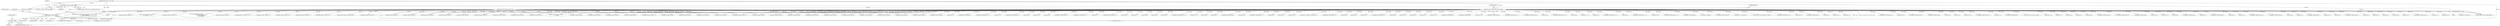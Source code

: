 digraph "0_tcpdump_289c672020280529fd382f3502efab7100d638ec@pointer" {
"1000958" [label="(Call,obj_tptr + 38)"];
"1000941" [label="(Call,ip6addr_string(ndo, obj_tptr))"];
"1000145" [label="(MethodParameterIn,netdissect_options *ndo)"];
"1000314" [label="(Call,obj_tptr=tptr+sizeof(struct rsvp_object_header))"];
"1000184" [label="(Call,(const struct rsvp_object_header *)tptr)"];
"1000148" [label="(MethodParameterIn,const u_char *tptr)"];
"1001284" [label="(Call,EXTRACT_16BITS(obj_tptr+2))"];
"1000182" [label="(Call,rsvp_obj_header = (const struct rsvp_object_header *)tptr)"];
"1002568" [label="(Call,obj_tptr+=16)"];
"1002750" [label="(Call,obj_tptr+17)"];
"1001853" [label="(Call,EXTRACT_32BITS(obj_tptr+8))"];
"1001192" [label="(Call,obj_tptr+4)"];
"1000943" [label="(Identifier,obj_tptr)"];
"1002951" [label="(Call,obj_tptr + 1)"];
"1002755" [label="(Call,EXTRACT_16BITS(obj_tptr+18))"];
"1000315" [label="(Identifier,obj_tptr)"];
"1001847" [label="(Call,EXTRACT_32BITS(obj_tptr+4))"];
"1001848" [label="(Call,obj_tptr+4)"];
"1000314" [label="(Call,obj_tptr=tptr+sizeof(struct rsvp_object_header))"];
"1000186" [label="(Identifier,tptr)"];
"1000681" [label="(Call,ipaddr_string(ndo, obj_tptr))"];
"1002660" [label="(Call,obj_tptr+5)"];
"1003183" [label="(Call,EXTRACT_16BITS(obj_tptr))"];
"1001073" [label="(Call,obj_tptr+=4)"];
"1001025" [label="(Call,ipaddr_string(ndo, obj_tptr+8))"];
"1001658" [label="(Call,obj_tptr+3)"];
"1002895" [label="(Call,print_unknown_data(ndo, obj_tptr + 2, \"\n\t\t\", *(obj_tptr + 1) - 2))"];
"1001208" [label="(Call,EXTRACT_16BITS(obj_tptr+4))"];
"1001453" [label="(Call,obj_tptr+2)"];
"1001666" [label="(Call,obj_tptr+3)"];
"1001480" [label="(Call,obj_tptr+1)"];
"1002756" [label="(Call,obj_tptr+18)"];
"1001129" [label="(Call,obj_tptr + 6)"];
"1000410" [label="(Call,ip6addr_string(ndo, obj_tptr))"];
"1002323" [label="(Call,ipaddr_string(ndo, obj_tptr))"];
"1000952" [label="(Call,ip6addr_string(ndo, obj_tptr+20))"];
"1003324" [label="(Call,ip6addr_string(ndo, obj_tptr))"];
"1000843" [label="(Call,EXTRACT_24BITS(obj_tptr+1))"];
"1001323" [label="(Call,obj_tptr + 1)"];
"1002957" [label="(Call,obj_tptr+=4)"];
"1000946" [label="(Call,obj_tptr+18)"];
"1000463" [label="(Call,ip6addr_string(ndo, obj_tptr))"];
"1000571" [label="(Call,ipaddr_string(ndo, obj_tptr))"];
"1000958" [label="(Call,obj_tptr + 38)"];
"1000176" [label="(Block,)"];
"1001483" [label="(Call,obj_tptr+=*(obj_tptr+1))"];
"1001405" [label="(Call,ipaddr_string(ndo, obj_tptr+2))"];
"1000145" [label="(MethodParameterIn,netdissect_options *ndo)"];
"1000709" [label="(Call,ip6addr_string(ndo, obj_tptr))"];
"1002280" [label="(Call,ip6addr_string(ndo, obj_tptr))"];
"1001289" [label="(Call,obj_tptr + 2)"];
"1003154" [label="(Call,EXTRACT_32BITS(obj_tptr))"];
"1001095" [label="(Call,EXTRACT_16BITS(obj_tptr + 2))"];
"1002595" [label="(Call,ipaddr_string(ndo, obj_tptr))"];
"1001801" [label="(Call,obj_tptr + 4)"];
"1002160" [label="(Call,ipaddr_string(ndo, obj_tptr))"];
"1001014" [label="(Call,ipaddr_string(ndo, obj_tptr))"];
"1002665" [label="(Call,EXTRACT_16BITS(obj_tptr+6))"];
"1001448" [label="(Call,obj_tptr+2)"];
"1001295" [label="(Call,obj_tptr+=4)"];
"1001854" [label="(Call,obj_tptr+8)"];
"1002353" [label="(Call,ipaddr_string(ndo, obj_tptr))"];
"1000321" [label="(Identifier,obj_tlen)"];
"1000942" [label="(Identifier,ndo)"];
"1001142" [label="(Call,EXTRACT_16BITS(obj_tptr+8))"];
"1001879" [label="(Call,EXTRACT_32BITS(obj_tptr + 4))"];
"1001179" [label="(Call,obj_tptr + 2)"];
"1001221" [label="(Call,EXTRACT_16BITS(obj_tptr + 4))"];
"1000947" [label="(Identifier,obj_tptr)"];
"1000911" [label="(Call,ip6addr_string(ndo, obj_tptr))"];
"1001841" [label="(Call,obj_tptr+4)"];
"1000940" [label="(Block,)"];
"1003299" [label="(Call,ipaddr_string(ndo, obj_tptr))"];
"1001096" [label="(Call,obj_tptr + 2)"];
"1002677" [label="(Call,ipaddr_string(ndo, obj_tptr))"];
"1001377" [label="(Call,obj_tptr+6)"];
"1001470" [label="(Call,obj_tptr+3)"];
"1001407" [label="(Call,obj_tptr+2)"];
"1000542" [label="(Call,ipaddr_string(ndo, obj_tptr + 8))"];
"1003368" [label="(Call,tptr + sizeof(struct rsvp_object_header))"];
"1000964" [label="(Call,obj_tptr+=40)"];
"1002950" [label="(Call,EXTRACT_24BITS(obj_tptr + 1))"];
"1001858" [label="(Call,obj_tptr + 12)"];
"1001587" [label="(Call,obj_tptr+3)"];
"1001277" [label="(Call,obj_tptr+1)"];
"1002009" [label="(Call,EXTRACT_32BITS(obj_tptr))"];
"1000852" [label="(Call,obj_tptr+=4)"];
"1000959" [label="(Identifier,obj_tptr)"];
"1001066" [label="(Call,EXTRACT_16BITS(obj_tptr + 2))"];
"1001462" [label="(Call,obj_tptr+3)"];
"1002053" [label="(Call,obj_tptr + 2)"];
"1002734" [label="(Call,obj_tptr+=8)"];
"1000644" [label="(Call,ip6addr_string(ndo, obj_tptr))"];
"1002484" [label="(Call,obj_tptr+=sizeof(struct rsvp_obj_frr_t))"];
"1003377" [label="(Call,tptr+=rsvp_obj_len)"];
"1000941" [label="(Call,ip6addr_string(ndo, obj_tptr))"];
"1001473" [label="(Call,EXTRACT_32BITS(obj_tptr + 4))"];
"1002828" [label="(Call,obj_tptr+2)"];
"1001646" [label="(Call,obj_tptr+2)"];
"1001780" [label="(Call,obj_tptr + 4)"];
"1001191" [label="(Call,EXTRACT_32BITS(obj_tptr+4))"];
"1003225" [label="(Call,obj_tptr+4)"];
"1001222" [label="(Call,obj_tptr + 4)"];
"1001209" [label="(Call,obj_tptr+4)"];
"1003098" [label="(Call,signature_verify(ndo, pptr, plen,\n                                            obj_ptr.rsvp_obj_integrity->digest,\n                                            rsvp_clear_checksum,\n                                            rsvp_com_header))"];
"1001419" [label="(Call,obj_tptr + 7)"];
"1000945" [label="(Call,EXTRACT_16BITS(obj_tptr+18))"];
"1001067" [label="(Call,obj_tptr + 2)"];
"1001706" [label="(Call,EXTRACT_16BITS(obj_tptr))"];
"1002629" [label="(Call,EXTRACT_32BITS(obj_tptr))"];
"1001233" [label="(Call,obj_tptr+=12)"];
"1000984" [label="(Call,ipaddr_string(ndo, obj_tptr))"];
"1000148" [label="(MethodParameterIn,const u_char *tptr)"];
"1002190" [label="(Call,ip6addr_string(ndo, obj_tptr))"];
"1000795" [label="(Call,EXTRACT_32BITS(obj_tptr))"];
"1001178" [label="(Call,EXTRACT_16BITS(obj_tptr + 2))"];
"1002364" [label="(Call,ipaddr_string(ndo, obj_tptr+8))"];
"1001122" [label="(Call,EXTRACT_16BITS(obj_tptr+4))"];
"1001199" [label="(Call,obj_tptr+8)"];
"1001932" [label="(Call,ipaddr_string(ndo, obj_tptr))"];
"1001128" [label="(Call,EXTRACT_16BITS(obj_tptr + 6))"];
"1001412" [label="(Call,obj_tptr+6)"];
"1001968" [label="(Call,ip6addr_string(ndo, obj_tptr))"];
"1001617" [label="(Call,obj_tptr + 4 + i)"];
"1002666" [label="(Call,obj_tptr+6)"];
"1001288" [label="(Call,EXTRACT_16BITS(obj_tptr + 2))"];
"1001285" [label="(Call,obj_tptr+2)"];
"1001857" [label="(Call,EXTRACT_32BITS(obj_tptr + 12))"];
"1003235" [label="(Call,obj_tptr+=12)"];
"1001148" [label="(Call,EXTRACT_16BITS(obj_tptr + 10))"];
"1002839" [label="(Call,EXTRACT_16BITS(obj_tptr))"];
"1001614" [label="(Call,safeputchar(ndo, *(obj_tptr + 4 + i)))"];
"1001893" [label="(Call,obj_tptr+=subobj_len)"];
"1001198" [label="(Call,EXTRACT_32BITS(obj_tptr+8))"];
"1001661" [label="(Call,obj_tptr+=4+*(obj_tptr+3))"];
"1003006" [label="(Call,(const struct rsvp_obj_integrity_t *)obj_tptr)"];
"1002598" [label="(Call,ipaddr_string(ndo, obj_tptr + 4))"];
"1000579" [label="(Call,ipaddr_string(ndo, obj_tptr + 8))"];
"1002052" [label="(Call,EXTRACT_16BITS(obj_tptr + 2))"];
"1003243" [label="(Call,obj_tptr+=4)"];
"1001516" [label="(Call,EXTRACT_32BITS(obj_tptr))"];
"1001486" [label="(Call,obj_tptr+1)"];
"1001778" [label="(Call,ipaddr_string(ndo, obj_tptr + 4))"];
"1000881" [label="(Call,ipaddr_string(ndo, obj_tptr))"];
"1002291" [label="(Call,ip6addr_string(ndo, obj_tptr+20))"];
"1001474" [label="(Call,obj_tptr + 4)"];
"1001880" [label="(Call,obj_tptr + 4)"];
"1000960" [label="(Literal,38)"];
"1003409" [label="(MethodReturn,RET)"];
"1000316" [label="(Call,tptr+sizeof(struct rsvp_object_header))"];
"1001840" [label="(Call,EXTRACT_32BITS(obj_tptr+4))"];
"1003366" [label="(Call,print_unknown_data(ndo, tptr + sizeof(struct rsvp_object_header), \"\n\t    \", /* FIXME indentation */\n                               rsvp_obj_len - sizeof(struct rsvp_object_header)))"];
"1002220" [label="(Call,ip6addr_string(ndo, obj_tptr))"];
"1000499" [label="(Call,EXTRACT_32BITS(obj_tptr))"];
"1001272" [label="(Call,obj_tptr+1)"];
"1001638" [label="(Call,obj_tptr+1)"];
"1000471" [label="(Call,ip6addr_string(ndo, obj_tptr + 20))"];
"1000184" [label="(Call,(const struct rsvp_object_header *)tptr)"];
"1001156" [label="(Call,obj_tptr+=12)"];
"1003228" [label="(Call,EXTRACT_32BITS(obj_tptr + 8))"];
"1000616" [label="(Call,ipaddr_string(ndo, obj_tptr))"];
"1002116" [label="(Call,rsvp_intserv_print(ndo, obj_tptr, obj_tlen))"];
"1003229" [label="(Call,obj_tptr + 8)"];
"1002767" [label="(Call,ip6addr_string(ndo, obj_tptr))"];
"1000954" [label="(Call,obj_tptr+20)"];
"1001554" [label="(Call,EXTRACT_32BITS(obj_tptr))"];
"1003350" [label="(Call,print_unknown_data(ndo, obj_tptr, \"\n\t    \", obj_tlen))"];
"1002390" [label="(Call,(const struct rsvp_obj_frr_t *)obj_tptr)"];
"1000506" [label="(Call,ip6addr_string(ndo, obj_tptr + 8))"];
"1002804" [label="(Call,obj_tptr+=20)"];
"1001650" [label="(Call,obj_tptr + 2)"];
"1001123" [label="(Call,obj_tptr+4)"];
"1001143" [label="(Call,obj_tptr+8)"];
"1000957" [label="(Call,EXTRACT_16BITS(obj_tptr + 38))"];
"1002057" [label="(Call,obj_tptr+=4)"];
"1002827" [label="(Call,EXTRACT_16BITS(obj_tptr+2))"];
"1003224" [label="(Call,EXTRACT_32BITS(obj_tptr+4))"];
"1000746" [label="(Call,EXTRACT_32BITS(obj_tptr))"];
"1001107" [label="(Call,obj_tptr + 4)"];
"1002250" [label="(Call,ipaddr_string(ndo, obj_tptr))"];
"1001799" [label="(Call,ip6addr_string(ndo, obj_tptr + 4))"];
"1001149" [label="(Call,obj_tptr + 10)"];
"1000844" [label="(Call,obj_tptr+1)"];
"1000363" [label="(Call,ipaddr_string(ndo, obj_tptr))"];
"1000534" [label="(Call,ipaddr_string(ndo, obj_tptr))"];
"1000770" [label="(Call,EXTRACT_32BITS(obj_tptr))"];
"1000958" -> "1000957"  [label="AST: "];
"1000958" -> "1000960"  [label="CFG: "];
"1000959" -> "1000958"  [label="AST: "];
"1000960" -> "1000958"  [label="AST: "];
"1000957" -> "1000958"  [label="CFG: "];
"1000941" -> "1000958"  [label="DDG: obj_tptr"];
"1000941" -> "1000940"  [label="AST: "];
"1000941" -> "1000943"  [label="CFG: "];
"1000942" -> "1000941"  [label="AST: "];
"1000943" -> "1000941"  [label="AST: "];
"1000947" -> "1000941"  [label="CFG: "];
"1000941" -> "1003409"  [label="DDG: ip6addr_string(ndo, obj_tptr)"];
"1000145" -> "1000941"  [label="DDG: ndo"];
"1000314" -> "1000941"  [label="DDG: obj_tptr"];
"1000941" -> "1000945"  [label="DDG: obj_tptr"];
"1000941" -> "1000946"  [label="DDG: obj_tptr"];
"1000941" -> "1000952"  [label="DDG: ndo"];
"1000941" -> "1000952"  [label="DDG: obj_tptr"];
"1000941" -> "1000954"  [label="DDG: obj_tptr"];
"1000941" -> "1000957"  [label="DDG: obj_tptr"];
"1000941" -> "1000964"  [label="DDG: obj_tptr"];
"1000145" -> "1000144"  [label="AST: "];
"1000145" -> "1003409"  [label="DDG: ndo"];
"1000145" -> "1000363"  [label="DDG: ndo"];
"1000145" -> "1000410"  [label="DDG: ndo"];
"1000145" -> "1000463"  [label="DDG: ndo"];
"1000145" -> "1000471"  [label="DDG: ndo"];
"1000145" -> "1000506"  [label="DDG: ndo"];
"1000145" -> "1000534"  [label="DDG: ndo"];
"1000145" -> "1000542"  [label="DDG: ndo"];
"1000145" -> "1000571"  [label="DDG: ndo"];
"1000145" -> "1000579"  [label="DDG: ndo"];
"1000145" -> "1000616"  [label="DDG: ndo"];
"1000145" -> "1000644"  [label="DDG: ndo"];
"1000145" -> "1000681"  [label="DDG: ndo"];
"1000145" -> "1000709"  [label="DDG: ndo"];
"1000145" -> "1000881"  [label="DDG: ndo"];
"1000145" -> "1000911"  [label="DDG: ndo"];
"1000145" -> "1000952"  [label="DDG: ndo"];
"1000145" -> "1000984"  [label="DDG: ndo"];
"1000145" -> "1001014"  [label="DDG: ndo"];
"1000145" -> "1001025"  [label="DDG: ndo"];
"1000145" -> "1001405"  [label="DDG: ndo"];
"1000145" -> "1001614"  [label="DDG: ndo"];
"1000145" -> "1001778"  [label="DDG: ndo"];
"1000145" -> "1001799"  [label="DDG: ndo"];
"1000145" -> "1001932"  [label="DDG: ndo"];
"1000145" -> "1001968"  [label="DDG: ndo"];
"1000145" -> "1002116"  [label="DDG: ndo"];
"1000145" -> "1002160"  [label="DDG: ndo"];
"1000145" -> "1002190"  [label="DDG: ndo"];
"1000145" -> "1002220"  [label="DDG: ndo"];
"1000145" -> "1002250"  [label="DDG: ndo"];
"1000145" -> "1002280"  [label="DDG: ndo"];
"1000145" -> "1002291"  [label="DDG: ndo"];
"1000145" -> "1002323"  [label="DDG: ndo"];
"1000145" -> "1002353"  [label="DDG: ndo"];
"1000145" -> "1002364"  [label="DDG: ndo"];
"1000145" -> "1002595"  [label="DDG: ndo"];
"1000145" -> "1002598"  [label="DDG: ndo"];
"1000145" -> "1002677"  [label="DDG: ndo"];
"1000145" -> "1002767"  [label="DDG: ndo"];
"1000145" -> "1002895"  [label="DDG: ndo"];
"1000145" -> "1003098"  [label="DDG: ndo"];
"1000145" -> "1003299"  [label="DDG: ndo"];
"1000145" -> "1003324"  [label="DDG: ndo"];
"1000145" -> "1003350"  [label="DDG: ndo"];
"1000145" -> "1003366"  [label="DDG: ndo"];
"1000314" -> "1000176"  [label="AST: "];
"1000314" -> "1000316"  [label="CFG: "];
"1000315" -> "1000314"  [label="AST: "];
"1000316" -> "1000314"  [label="AST: "];
"1000321" -> "1000314"  [label="CFG: "];
"1000314" -> "1003409"  [label="DDG: obj_tptr"];
"1000314" -> "1003409"  [label="DDG: tptr+sizeof(struct rsvp_object_header)"];
"1000184" -> "1000314"  [label="DDG: tptr"];
"1000148" -> "1000314"  [label="DDG: tptr"];
"1000314" -> "1000363"  [label="DDG: obj_tptr"];
"1000314" -> "1000410"  [label="DDG: obj_tptr"];
"1000314" -> "1000463"  [label="DDG: obj_tptr"];
"1000314" -> "1000499"  [label="DDG: obj_tptr"];
"1000314" -> "1000534"  [label="DDG: obj_tptr"];
"1000314" -> "1000571"  [label="DDG: obj_tptr"];
"1000314" -> "1000616"  [label="DDG: obj_tptr"];
"1000314" -> "1000644"  [label="DDG: obj_tptr"];
"1000314" -> "1000681"  [label="DDG: obj_tptr"];
"1000314" -> "1000709"  [label="DDG: obj_tptr"];
"1000314" -> "1000746"  [label="DDG: obj_tptr"];
"1000314" -> "1000770"  [label="DDG: obj_tptr"];
"1000314" -> "1000795"  [label="DDG: obj_tptr"];
"1000314" -> "1000843"  [label="DDG: obj_tptr"];
"1000314" -> "1000844"  [label="DDG: obj_tptr"];
"1000314" -> "1000852"  [label="DDG: obj_tptr"];
"1000314" -> "1000881"  [label="DDG: obj_tptr"];
"1000314" -> "1000911"  [label="DDG: obj_tptr"];
"1000314" -> "1000984"  [label="DDG: obj_tptr"];
"1000314" -> "1001014"  [label="DDG: obj_tptr"];
"1000314" -> "1001066"  [label="DDG: obj_tptr"];
"1000314" -> "1001067"  [label="DDG: obj_tptr"];
"1000314" -> "1001073"  [label="DDG: obj_tptr"];
"1000314" -> "1001095"  [label="DDG: obj_tptr"];
"1000314" -> "1001096"  [label="DDG: obj_tptr"];
"1000314" -> "1001107"  [label="DDG: obj_tptr"];
"1000314" -> "1001122"  [label="DDG: obj_tptr"];
"1000314" -> "1001123"  [label="DDG: obj_tptr"];
"1000314" -> "1001128"  [label="DDG: obj_tptr"];
"1000314" -> "1001129"  [label="DDG: obj_tptr"];
"1000314" -> "1001142"  [label="DDG: obj_tptr"];
"1000314" -> "1001143"  [label="DDG: obj_tptr"];
"1000314" -> "1001148"  [label="DDG: obj_tptr"];
"1000314" -> "1001149"  [label="DDG: obj_tptr"];
"1000314" -> "1001156"  [label="DDG: obj_tptr"];
"1000314" -> "1001178"  [label="DDG: obj_tptr"];
"1000314" -> "1001179"  [label="DDG: obj_tptr"];
"1000314" -> "1001191"  [label="DDG: obj_tptr"];
"1000314" -> "1001192"  [label="DDG: obj_tptr"];
"1000314" -> "1001198"  [label="DDG: obj_tptr"];
"1000314" -> "1001199"  [label="DDG: obj_tptr"];
"1000314" -> "1001208"  [label="DDG: obj_tptr"];
"1000314" -> "1001209"  [label="DDG: obj_tptr"];
"1000314" -> "1001221"  [label="DDG: obj_tptr"];
"1000314" -> "1001222"  [label="DDG: obj_tptr"];
"1000314" -> "1001233"  [label="DDG: obj_tptr"];
"1000314" -> "1001272"  [label="DDG: obj_tptr"];
"1000314" -> "1001277"  [label="DDG: obj_tptr"];
"1000314" -> "1001284"  [label="DDG: obj_tptr"];
"1000314" -> "1001285"  [label="DDG: obj_tptr"];
"1000314" -> "1001288"  [label="DDG: obj_tptr"];
"1000314" -> "1001289"  [label="DDG: obj_tptr"];
"1000314" -> "1001295"  [label="DDG: obj_tptr"];
"1000314" -> "1001323"  [label="DDG: obj_tptr"];
"1000314" -> "1001377"  [label="DDG: obj_tptr"];
"1000314" -> "1001405"  [label="DDG: obj_tptr"];
"1000314" -> "1001407"  [label="DDG: obj_tptr"];
"1000314" -> "1001412"  [label="DDG: obj_tptr"];
"1000314" -> "1001419"  [label="DDG: obj_tptr"];
"1000314" -> "1001448"  [label="DDG: obj_tptr"];
"1000314" -> "1001453"  [label="DDG: obj_tptr"];
"1000314" -> "1001462"  [label="DDG: obj_tptr"];
"1000314" -> "1001470"  [label="DDG: obj_tptr"];
"1000314" -> "1001473"  [label="DDG: obj_tptr"];
"1000314" -> "1001474"  [label="DDG: obj_tptr"];
"1000314" -> "1001480"  [label="DDG: obj_tptr"];
"1000314" -> "1001483"  [label="DDG: obj_tptr"];
"1000314" -> "1001486"  [label="DDG: obj_tptr"];
"1000314" -> "1001516"  [label="DDG: obj_tptr"];
"1000314" -> "1001554"  [label="DDG: obj_tptr"];
"1000314" -> "1001587"  [label="DDG: obj_tptr"];
"1000314" -> "1001617"  [label="DDG: obj_tptr"];
"1000314" -> "1001638"  [label="DDG: obj_tptr"];
"1000314" -> "1001646"  [label="DDG: obj_tptr"];
"1000314" -> "1001650"  [label="DDG: obj_tptr"];
"1000314" -> "1001658"  [label="DDG: obj_tptr"];
"1000314" -> "1001661"  [label="DDG: obj_tptr"];
"1000314" -> "1001666"  [label="DDG: obj_tptr"];
"1000314" -> "1001706"  [label="DDG: obj_tptr"];
"1000314" -> "1001778"  [label="DDG: obj_tptr"];
"1000314" -> "1001780"  [label="DDG: obj_tptr"];
"1000314" -> "1001799"  [label="DDG: obj_tptr"];
"1000314" -> "1001801"  [label="DDG: obj_tptr"];
"1000314" -> "1001840"  [label="DDG: obj_tptr"];
"1000314" -> "1001841"  [label="DDG: obj_tptr"];
"1000314" -> "1001847"  [label="DDG: obj_tptr"];
"1000314" -> "1001848"  [label="DDG: obj_tptr"];
"1000314" -> "1001853"  [label="DDG: obj_tptr"];
"1000314" -> "1001854"  [label="DDG: obj_tptr"];
"1000314" -> "1001857"  [label="DDG: obj_tptr"];
"1000314" -> "1001858"  [label="DDG: obj_tptr"];
"1000314" -> "1001879"  [label="DDG: obj_tptr"];
"1000314" -> "1001880"  [label="DDG: obj_tptr"];
"1000314" -> "1001893"  [label="DDG: obj_tptr"];
"1000314" -> "1001932"  [label="DDG: obj_tptr"];
"1000314" -> "1001968"  [label="DDG: obj_tptr"];
"1000314" -> "1002009"  [label="DDG: obj_tptr"];
"1000314" -> "1002052"  [label="DDG: obj_tptr"];
"1000314" -> "1002053"  [label="DDG: obj_tptr"];
"1000314" -> "1002057"  [label="DDG: obj_tptr"];
"1000314" -> "1002160"  [label="DDG: obj_tptr"];
"1000314" -> "1002190"  [label="DDG: obj_tptr"];
"1000314" -> "1002220"  [label="DDG: obj_tptr"];
"1000314" -> "1002250"  [label="DDG: obj_tptr"];
"1000314" -> "1002280"  [label="DDG: obj_tptr"];
"1000314" -> "1002323"  [label="DDG: obj_tptr"];
"1000314" -> "1002353"  [label="DDG: obj_tptr"];
"1000314" -> "1002390"  [label="DDG: obj_tptr"];
"1000314" -> "1002484"  [label="DDG: obj_tptr"];
"1000314" -> "1002568"  [label="DDG: obj_tptr"];
"1000314" -> "1002595"  [label="DDG: obj_tptr"];
"1000314" -> "1002629"  [label="DDG: obj_tptr"];
"1000314" -> "1002660"  [label="DDG: obj_tptr"];
"1000314" -> "1002665"  [label="DDG: obj_tptr"];
"1000314" -> "1002666"  [label="DDG: obj_tptr"];
"1000314" -> "1002677"  [label="DDG: obj_tptr"];
"1000314" -> "1002734"  [label="DDG: obj_tptr"];
"1000314" -> "1002750"  [label="DDG: obj_tptr"];
"1000314" -> "1002755"  [label="DDG: obj_tptr"];
"1000314" -> "1002756"  [label="DDG: obj_tptr"];
"1000314" -> "1002767"  [label="DDG: obj_tptr"];
"1000314" -> "1002804"  [label="DDG: obj_tptr"];
"1000314" -> "1002827"  [label="DDG: obj_tptr"];
"1000314" -> "1002828"  [label="DDG: obj_tptr"];
"1000314" -> "1002839"  [label="DDG: obj_tptr"];
"1000314" -> "1002950"  [label="DDG: obj_tptr"];
"1000314" -> "1002951"  [label="DDG: obj_tptr"];
"1000314" -> "1002957"  [label="DDG: obj_tptr"];
"1000314" -> "1003006"  [label="DDG: obj_tptr"];
"1000314" -> "1003154"  [label="DDG: obj_tptr"];
"1000314" -> "1003183"  [label="DDG: obj_tptr"];
"1000314" -> "1003224"  [label="DDG: obj_tptr"];
"1000314" -> "1003225"  [label="DDG: obj_tptr"];
"1000314" -> "1003228"  [label="DDG: obj_tptr"];
"1000314" -> "1003229"  [label="DDG: obj_tptr"];
"1000314" -> "1003235"  [label="DDG: obj_tptr"];
"1000314" -> "1003243"  [label="DDG: obj_tptr"];
"1000314" -> "1003299"  [label="DDG: obj_tptr"];
"1000314" -> "1003324"  [label="DDG: obj_tptr"];
"1000314" -> "1003350"  [label="DDG: obj_tptr"];
"1000184" -> "1000182"  [label="AST: "];
"1000184" -> "1000186"  [label="CFG: "];
"1000185" -> "1000184"  [label="AST: "];
"1000186" -> "1000184"  [label="AST: "];
"1000182" -> "1000184"  [label="CFG: "];
"1000184" -> "1003409"  [label="DDG: tptr"];
"1000184" -> "1000182"  [label="DDG: tptr"];
"1000148" -> "1000184"  [label="DDG: tptr"];
"1000184" -> "1000316"  [label="DDG: tptr"];
"1000184" -> "1003366"  [label="DDG: tptr"];
"1000184" -> "1003368"  [label="DDG: tptr"];
"1000184" -> "1003377"  [label="DDG: tptr"];
"1000148" -> "1000144"  [label="AST: "];
"1000148" -> "1003409"  [label="DDG: tptr"];
"1000148" -> "1000316"  [label="DDG: tptr"];
"1000148" -> "1003366"  [label="DDG: tptr"];
"1000148" -> "1003368"  [label="DDG: tptr"];
"1000148" -> "1003377"  [label="DDG: tptr"];
}
